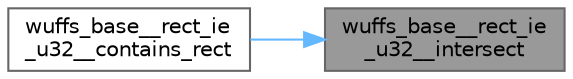 digraph "wuffs_base__rect_ie_u32__intersect"
{
 // LATEX_PDF_SIZE
  bgcolor="transparent";
  edge [fontname=Helvetica,fontsize=10,labelfontname=Helvetica,labelfontsize=10];
  node [fontname=Helvetica,fontsize=10,shape=box,height=0.2,width=0.4];
  rankdir="RL";
  Node1 [id="Node000001",label="wuffs_base__rect_ie\l_u32__intersect",height=0.2,width=0.4,color="gray40", fillcolor="grey60", style="filled", fontcolor="black",tooltip=" "];
  Node1 -> Node2 [id="edge2_Node000001_Node000002",dir="back",color="steelblue1",style="solid",tooltip=" "];
  Node2 [id="Node000002",label="wuffs_base__rect_ie\l_u32__contains_rect",height=0.2,width=0.4,color="grey40", fillcolor="white", style="filled",URL="$wuffs-v0_83_8c.html#a4667421e3ae95be7090ed772f47d361b",tooltip=" "];
}
